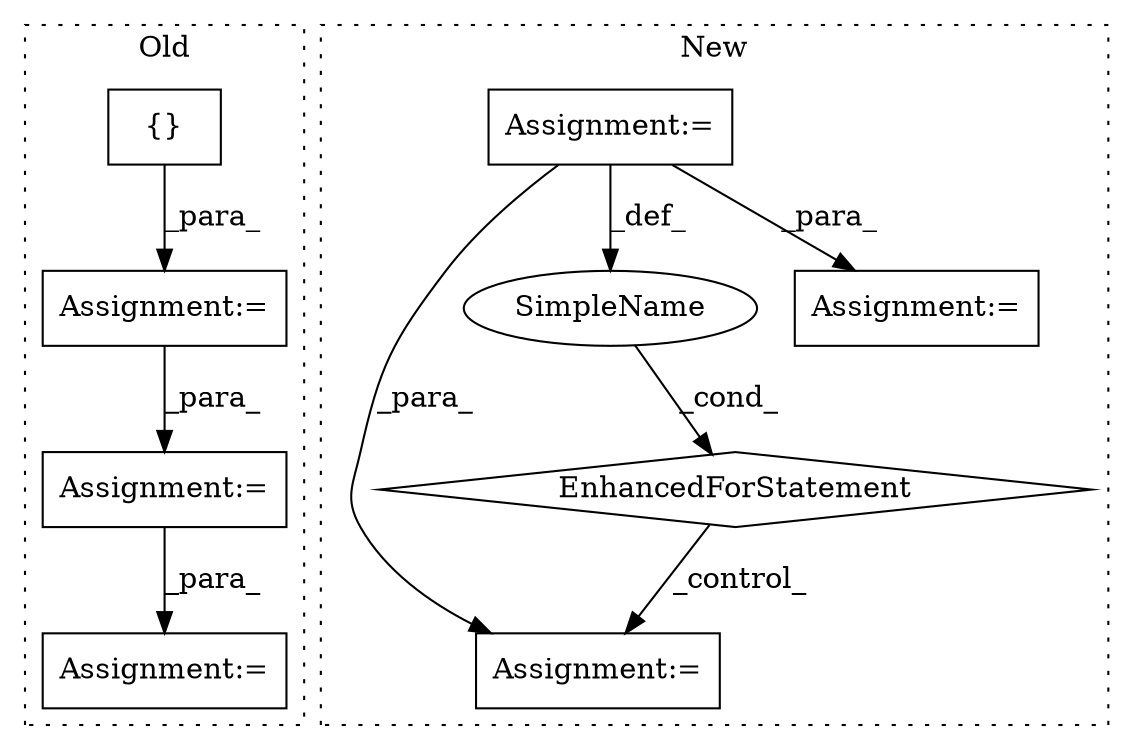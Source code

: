 digraph G {
subgraph cluster0 {
1 [label="{}" a="4" s="997,1729" l="1,1" shape="box"];
4 [label="Assignment:=" a="7" s="1744" l="12" shape="box"];
8 [label="Assignment:=" a="7" s="1823" l="20" shape="box"];
9 [label="Assignment:=" a="7" s="987" l="1" shape="box"];
label = "Old";
style="dotted";
}
subgraph cluster1 {
2 [label="EnhancedForStatement" a="70" s="1084,1191" l="71,2" shape="diamond"];
3 [label="Assignment:=" a="7" s="336" l="14" shape="box"];
5 [label="Assignment:=" a="7" s="1211" l="1" shape="box"];
6 [label="SimpleName" a="42" s="1159" l="5" shape="ellipse"];
7 [label="Assignment:=" a="7" s="597" l="20" shape="box"];
label = "New";
style="dotted";
}
1 -> 9 [label="_para_"];
2 -> 5 [label="_control_"];
3 -> 6 [label="_def_"];
3 -> 5 [label="_para_"];
3 -> 7 [label="_para_"];
6 -> 2 [label="_cond_"];
8 -> 4 [label="_para_"];
9 -> 8 [label="_para_"];
}